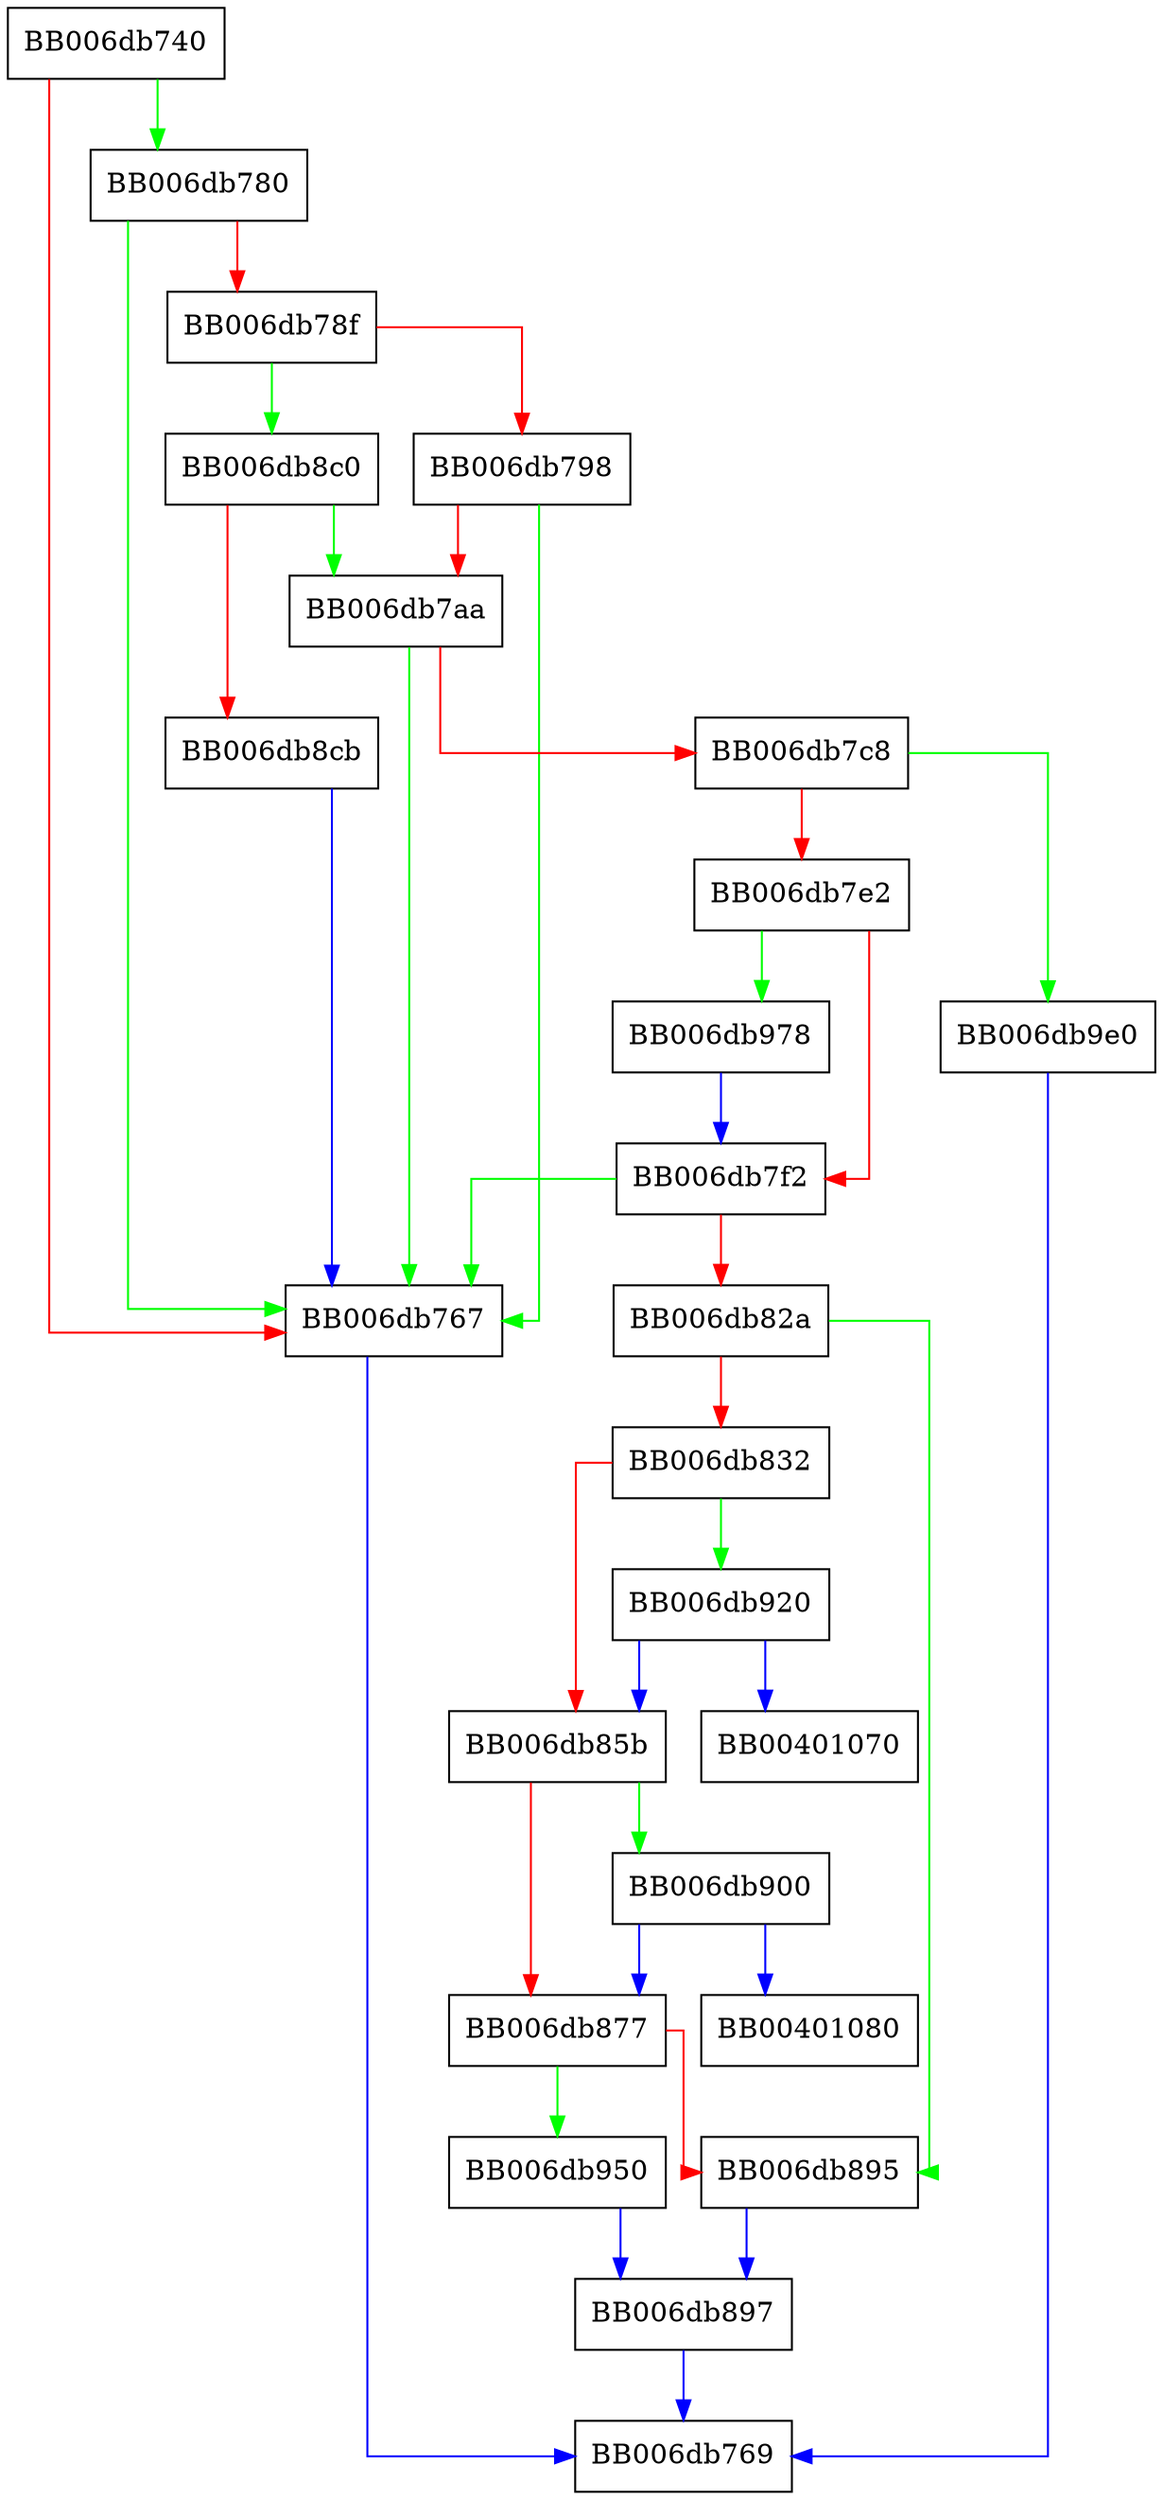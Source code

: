 digraph kmac_init {
  node [shape="box"];
  graph [splines=ortho];
  BB006db740 -> BB006db780 [color="green"];
  BB006db740 -> BB006db767 [color="red"];
  BB006db767 -> BB006db769 [color="blue"];
  BB006db780 -> BB006db767 [color="green"];
  BB006db780 -> BB006db78f [color="red"];
  BB006db78f -> BB006db8c0 [color="green"];
  BB006db78f -> BB006db798 [color="red"];
  BB006db798 -> BB006db767 [color="green"];
  BB006db798 -> BB006db7aa [color="red"];
  BB006db7aa -> BB006db767 [color="green"];
  BB006db7aa -> BB006db7c8 [color="red"];
  BB006db7c8 -> BB006db9e0 [color="green"];
  BB006db7c8 -> BB006db7e2 [color="red"];
  BB006db7e2 -> BB006db978 [color="green"];
  BB006db7e2 -> BB006db7f2 [color="red"];
  BB006db7f2 -> BB006db767 [color="green"];
  BB006db7f2 -> BB006db82a [color="red"];
  BB006db82a -> BB006db895 [color="green"];
  BB006db82a -> BB006db832 [color="red"];
  BB006db832 -> BB006db920 [color="green"];
  BB006db832 -> BB006db85b [color="red"];
  BB006db85b -> BB006db900 [color="green"];
  BB006db85b -> BB006db877 [color="red"];
  BB006db877 -> BB006db950 [color="green"];
  BB006db877 -> BB006db895 [color="red"];
  BB006db895 -> BB006db897 [color="blue"];
  BB006db897 -> BB006db769 [color="blue"];
  BB006db8c0 -> BB006db7aa [color="green"];
  BB006db8c0 -> BB006db8cb [color="red"];
  BB006db8cb -> BB006db767 [color="blue"];
  BB006db900 -> BB00401080 [color="blue"];
  BB006db900 -> BB006db877 [color="blue"];
  BB006db920 -> BB00401070 [color="blue"];
  BB006db920 -> BB006db85b [color="blue"];
  BB006db950 -> BB006db897 [color="blue"];
  BB006db978 -> BB006db7f2 [color="blue"];
  BB006db9e0 -> BB006db769 [color="blue"];
}
